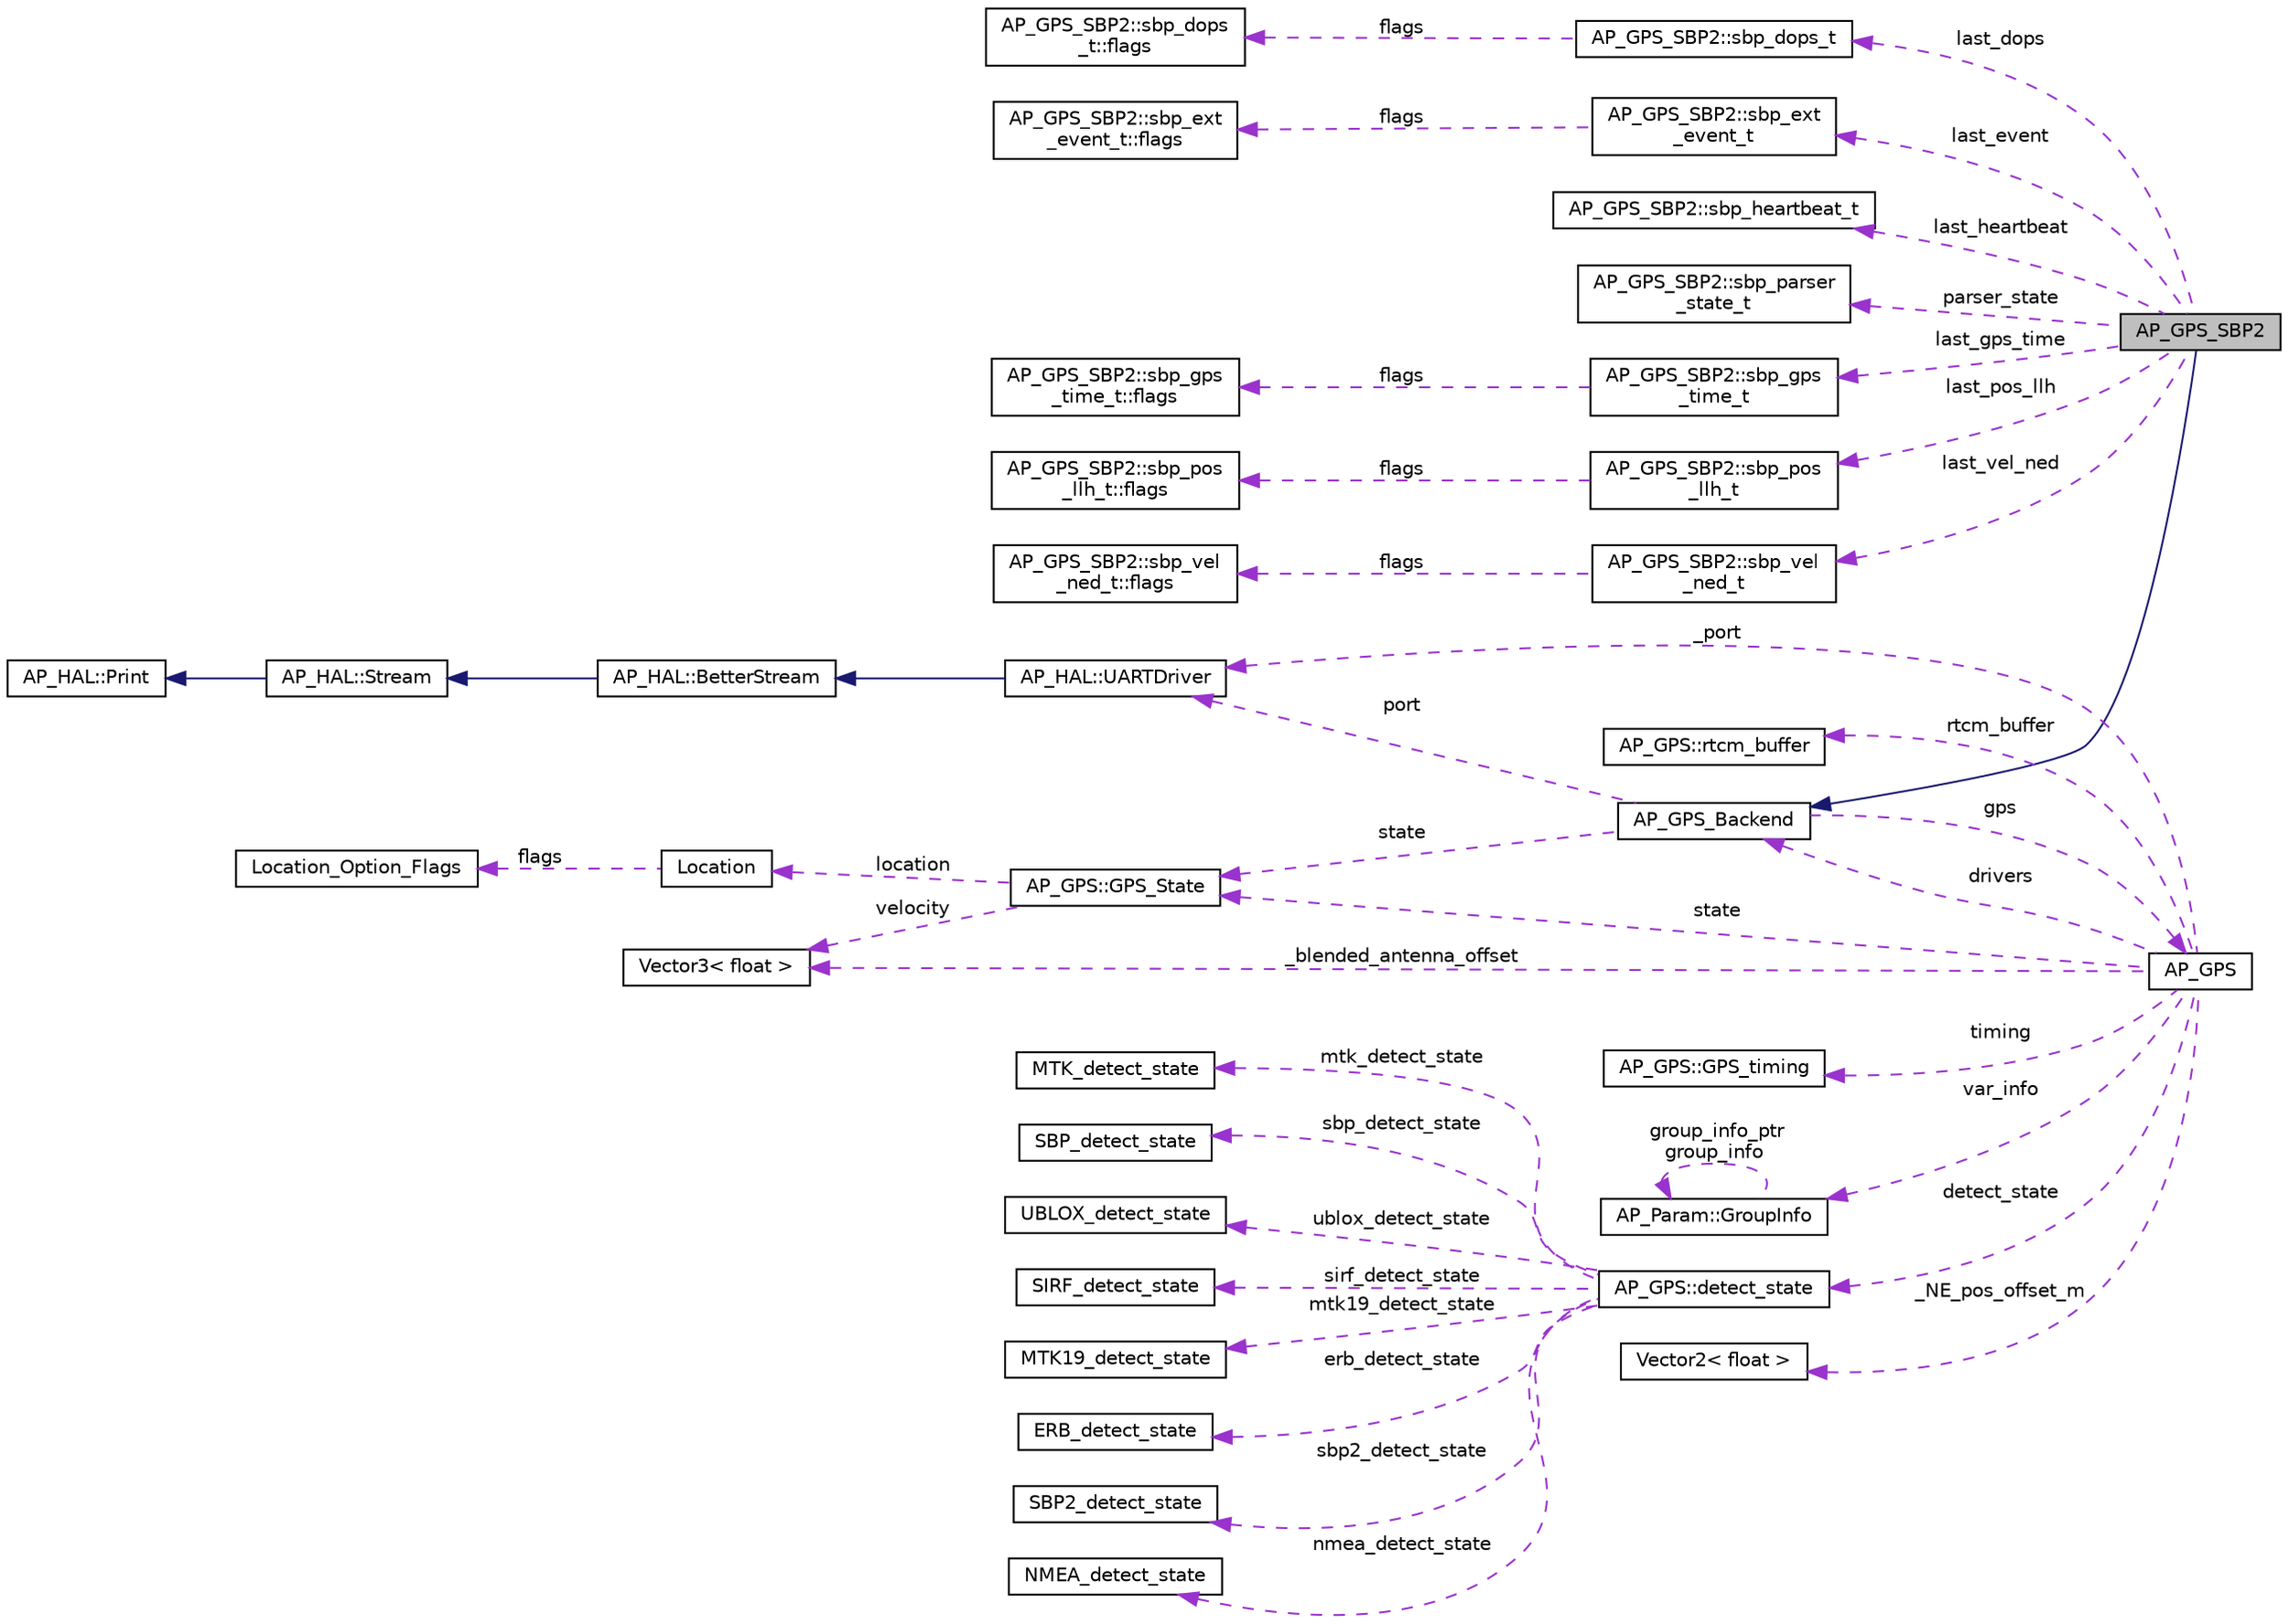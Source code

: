 digraph "AP_GPS_SBP2"
{
 // INTERACTIVE_SVG=YES
  edge [fontname="Helvetica",fontsize="10",labelfontname="Helvetica",labelfontsize="10"];
  node [fontname="Helvetica",fontsize="10",shape=record];
  rankdir="LR";
  Node1 [label="AP_GPS_SBP2",height=0.2,width=0.4,color="black", fillcolor="grey75", style="filled", fontcolor="black"];
  Node2 -> Node1 [dir="back",color="midnightblue",fontsize="10",style="solid",fontname="Helvetica"];
  Node2 [label="AP_GPS_Backend",height=0.2,width=0.4,color="black", fillcolor="white", style="filled",URL="$classAP__GPS__Backend.html"];
  Node3 -> Node2 [dir="back",color="darkorchid3",fontsize="10",style="dashed",label=" port" ,fontname="Helvetica"];
  Node3 [label="AP_HAL::UARTDriver",height=0.2,width=0.4,color="black", fillcolor="white", style="filled",URL="$classAP__HAL_1_1UARTDriver.html"];
  Node4 -> Node3 [dir="back",color="midnightblue",fontsize="10",style="solid",fontname="Helvetica"];
  Node4 [label="AP_HAL::BetterStream",height=0.2,width=0.4,color="black", fillcolor="white", style="filled",URL="$classAP__HAL_1_1BetterStream.html"];
  Node5 -> Node4 [dir="back",color="midnightblue",fontsize="10",style="solid",fontname="Helvetica"];
  Node5 [label="AP_HAL::Stream",height=0.2,width=0.4,color="black", fillcolor="white", style="filled",URL="$classAP__HAL_1_1Stream.html"];
  Node6 -> Node5 [dir="back",color="midnightblue",fontsize="10",style="solid",fontname="Helvetica"];
  Node6 [label="AP_HAL::Print",height=0.2,width=0.4,color="black", fillcolor="white", style="filled",URL="$classAP__HAL_1_1Print.html"];
  Node7 -> Node2 [dir="back",color="darkorchid3",fontsize="10",style="dashed",label=" gps" ,fontname="Helvetica"];
  Node7 [label="AP_GPS",height=0.2,width=0.4,color="black", fillcolor="white", style="filled",URL="$classAP__GPS.html"];
  Node8 -> Node7 [dir="back",color="darkorchid3",fontsize="10",style="dashed",label=" detect_state" ,fontname="Helvetica"];
  Node8 [label="AP_GPS::detect_state",height=0.2,width=0.4,color="black", fillcolor="white", style="filled",URL="$structAP__GPS_1_1detect__state.html"];
  Node9 -> Node8 [dir="back",color="darkorchid3",fontsize="10",style="dashed",label=" sbp_detect_state" ,fontname="Helvetica"];
  Node9 [label="SBP_detect_state",height=0.2,width=0.4,color="black", fillcolor="white", style="filled",URL="$structSBP__detect__state.html"];
  Node10 -> Node8 [dir="back",color="darkorchid3",fontsize="10",style="dashed",label=" ublox_detect_state" ,fontname="Helvetica"];
  Node10 [label="UBLOX_detect_state",height=0.2,width=0.4,color="black", fillcolor="white", style="filled",URL="$structUBLOX__detect__state.html"];
  Node11 -> Node8 [dir="back",color="darkorchid3",fontsize="10",style="dashed",label=" sirf_detect_state" ,fontname="Helvetica"];
  Node11 [label="SIRF_detect_state",height=0.2,width=0.4,color="black", fillcolor="white", style="filled",URL="$structSIRF__detect__state.html"];
  Node12 -> Node8 [dir="back",color="darkorchid3",fontsize="10",style="dashed",label=" mtk19_detect_state" ,fontname="Helvetica"];
  Node12 [label="MTK19_detect_state",height=0.2,width=0.4,color="black", fillcolor="white", style="filled",URL="$structMTK19__detect__state.html"];
  Node13 -> Node8 [dir="back",color="darkorchid3",fontsize="10",style="dashed",label=" erb_detect_state" ,fontname="Helvetica"];
  Node13 [label="ERB_detect_state",height=0.2,width=0.4,color="black", fillcolor="white", style="filled",URL="$structERB__detect__state.html"];
  Node14 -> Node8 [dir="back",color="darkorchid3",fontsize="10",style="dashed",label=" sbp2_detect_state" ,fontname="Helvetica"];
  Node14 [label="SBP2_detect_state",height=0.2,width=0.4,color="black", fillcolor="white", style="filled",URL="$structSBP2__detect__state.html"];
  Node15 -> Node8 [dir="back",color="darkorchid3",fontsize="10",style="dashed",label=" nmea_detect_state" ,fontname="Helvetica"];
  Node15 [label="NMEA_detect_state",height=0.2,width=0.4,color="black", fillcolor="white", style="filled",URL="$structNMEA__detect__state.html"];
  Node16 -> Node8 [dir="back",color="darkorchid3",fontsize="10",style="dashed",label=" mtk_detect_state" ,fontname="Helvetica"];
  Node16 [label="MTK_detect_state",height=0.2,width=0.4,color="black", fillcolor="white", style="filled",URL="$structMTK__detect__state.html"];
  Node17 -> Node7 [dir="back",color="darkorchid3",fontsize="10",style="dashed",label=" timing" ,fontname="Helvetica"];
  Node17 [label="AP_GPS::GPS_timing",height=0.2,width=0.4,color="black", fillcolor="white", style="filled",URL="$structAP__GPS_1_1GPS__timing.html"];
  Node2 -> Node7 [dir="back",color="darkorchid3",fontsize="10",style="dashed",label=" drivers" ,fontname="Helvetica"];
  Node3 -> Node7 [dir="back",color="darkorchid3",fontsize="10",style="dashed",label=" _port" ,fontname="Helvetica"];
  Node18 -> Node7 [dir="back",color="darkorchid3",fontsize="10",style="dashed",label=" var_info" ,fontname="Helvetica"];
  Node18 [label="AP_Param::GroupInfo",height=0.2,width=0.4,color="black", fillcolor="white", style="filled",URL="$structAP__Param_1_1GroupInfo.html"];
  Node18 -> Node18 [dir="back",color="darkorchid3",fontsize="10",style="dashed",label=" group_info_ptr\ngroup_info" ,fontname="Helvetica"];
  Node19 -> Node7 [dir="back",color="darkorchid3",fontsize="10",style="dashed",label=" _blended_antenna_offset" ,fontname="Helvetica"];
  Node19 [label="Vector3\< float \>",height=0.2,width=0.4,color="black", fillcolor="white", style="filled",URL="$classVector3.html"];
  Node20 -> Node7 [dir="back",color="darkorchid3",fontsize="10",style="dashed",label=" _NE_pos_offset_m" ,fontname="Helvetica"];
  Node20 [label="Vector2\< float \>",height=0.2,width=0.4,color="black", fillcolor="white", style="filled",URL="$structVector2.html"];
  Node21 -> Node7 [dir="back",color="darkorchid3",fontsize="10",style="dashed",label=" rtcm_buffer" ,fontname="Helvetica"];
  Node21 [label="AP_GPS::rtcm_buffer",height=0.2,width=0.4,color="black", fillcolor="white", style="filled",URL="$structAP__GPS_1_1rtcm__buffer.html"];
  Node22 -> Node7 [dir="back",color="darkorchid3",fontsize="10",style="dashed",label=" state" ,fontname="Helvetica"];
  Node22 [label="AP_GPS::GPS_State",height=0.2,width=0.4,color="black", fillcolor="white", style="filled",URL="$structAP__GPS_1_1GPS__State.html"];
  Node19 -> Node22 [dir="back",color="darkorchid3",fontsize="10",style="dashed",label=" velocity" ,fontname="Helvetica"];
  Node23 -> Node22 [dir="back",color="darkorchid3",fontsize="10",style="dashed",label=" location" ,fontname="Helvetica"];
  Node23 [label="Location",height=0.2,width=0.4,color="black", fillcolor="white", style="filled",URL="$structLocation.html"];
  Node24 -> Node23 [dir="back",color="darkorchid3",fontsize="10",style="dashed",label=" flags" ,fontname="Helvetica"];
  Node24 [label="Location_Option_Flags",height=0.2,width=0.4,color="black", fillcolor="white", style="filled",URL="$structLocation__Option__Flags.html"];
  Node22 -> Node2 [dir="back",color="darkorchid3",fontsize="10",style="dashed",label=" state" ,fontname="Helvetica"];
  Node25 -> Node1 [dir="back",color="darkorchid3",fontsize="10",style="dashed",label=" last_gps_time" ,fontname="Helvetica"];
  Node25 [label="AP_GPS_SBP2::sbp_gps\l_time_t",height=0.2,width=0.4,color="black", fillcolor="white", style="filled",URL="$structAP__GPS__SBP2_1_1sbp__gps__time__t.html"];
  Node26 -> Node25 [dir="back",color="darkorchid3",fontsize="10",style="dashed",label=" flags" ,fontname="Helvetica"];
  Node26 [label="AP_GPS_SBP2::sbp_gps\l_time_t::flags",height=0.2,width=0.4,color="black", fillcolor="white", style="filled",URL="$structAP__GPS__SBP2_1_1sbp__gps__time__t_1_1flags.html"];
  Node27 -> Node1 [dir="back",color="darkorchid3",fontsize="10",style="dashed",label=" last_heartbeat" ,fontname="Helvetica"];
  Node27 [label="AP_GPS_SBP2::sbp_heartbeat_t",height=0.2,width=0.4,color="black", fillcolor="white", style="filled",URL="$structAP__GPS__SBP2_1_1sbp__heartbeat__t.html"];
  Node28 -> Node1 [dir="back",color="darkorchid3",fontsize="10",style="dashed",label=" last_pos_llh" ,fontname="Helvetica"];
  Node28 [label="AP_GPS_SBP2::sbp_pos\l_llh_t",height=0.2,width=0.4,color="black", fillcolor="white", style="filled",URL="$structAP__GPS__SBP2_1_1sbp__pos__llh__t.html"];
  Node29 -> Node28 [dir="back",color="darkorchid3",fontsize="10",style="dashed",label=" flags" ,fontname="Helvetica"];
  Node29 [label="AP_GPS_SBP2::sbp_pos\l_llh_t::flags",height=0.2,width=0.4,color="black", fillcolor="white", style="filled",URL="$structAP__GPS__SBP2_1_1sbp__pos__llh__t_1_1flags.html"];
  Node30 -> Node1 [dir="back",color="darkorchid3",fontsize="10",style="dashed",label=" parser_state" ,fontname="Helvetica"];
  Node30 [label="AP_GPS_SBP2::sbp_parser\l_state_t",height=0.2,width=0.4,color="black", fillcolor="white", style="filled",URL="$structAP__GPS__SBP2_1_1sbp__parser__state__t.html"];
  Node31 -> Node1 [dir="back",color="darkorchid3",fontsize="10",style="dashed",label=" last_vel_ned" ,fontname="Helvetica"];
  Node31 [label="AP_GPS_SBP2::sbp_vel\l_ned_t",height=0.2,width=0.4,color="black", fillcolor="white", style="filled",URL="$structAP__GPS__SBP2_1_1sbp__vel__ned__t.html"];
  Node32 -> Node31 [dir="back",color="darkorchid3",fontsize="10",style="dashed",label=" flags" ,fontname="Helvetica"];
  Node32 [label="AP_GPS_SBP2::sbp_vel\l_ned_t::flags",height=0.2,width=0.4,color="black", fillcolor="white", style="filled",URL="$structAP__GPS__SBP2_1_1sbp__vel__ned__t_1_1flags.html"];
  Node33 -> Node1 [dir="back",color="darkorchid3",fontsize="10",style="dashed",label=" last_dops" ,fontname="Helvetica"];
  Node33 [label="AP_GPS_SBP2::sbp_dops_t",height=0.2,width=0.4,color="black", fillcolor="white", style="filled",URL="$structAP__GPS__SBP2_1_1sbp__dops__t.html"];
  Node34 -> Node33 [dir="back",color="darkorchid3",fontsize="10",style="dashed",label=" flags" ,fontname="Helvetica"];
  Node34 [label="AP_GPS_SBP2::sbp_dops\l_t::flags",height=0.2,width=0.4,color="black", fillcolor="white", style="filled",URL="$structAP__GPS__SBP2_1_1sbp__dops__t_1_1flags.html"];
  Node35 -> Node1 [dir="back",color="darkorchid3",fontsize="10",style="dashed",label=" last_event" ,fontname="Helvetica"];
  Node35 [label="AP_GPS_SBP2::sbp_ext\l_event_t",height=0.2,width=0.4,color="black", fillcolor="white", style="filled",URL="$structAP__GPS__SBP2_1_1sbp__ext__event__t.html"];
  Node36 -> Node35 [dir="back",color="darkorchid3",fontsize="10",style="dashed",label=" flags" ,fontname="Helvetica"];
  Node36 [label="AP_GPS_SBP2::sbp_ext\l_event_t::flags",height=0.2,width=0.4,color="black", fillcolor="white", style="filled",URL="$structAP__GPS__SBP2_1_1sbp__ext__event__t_1_1flags.html"];
}
